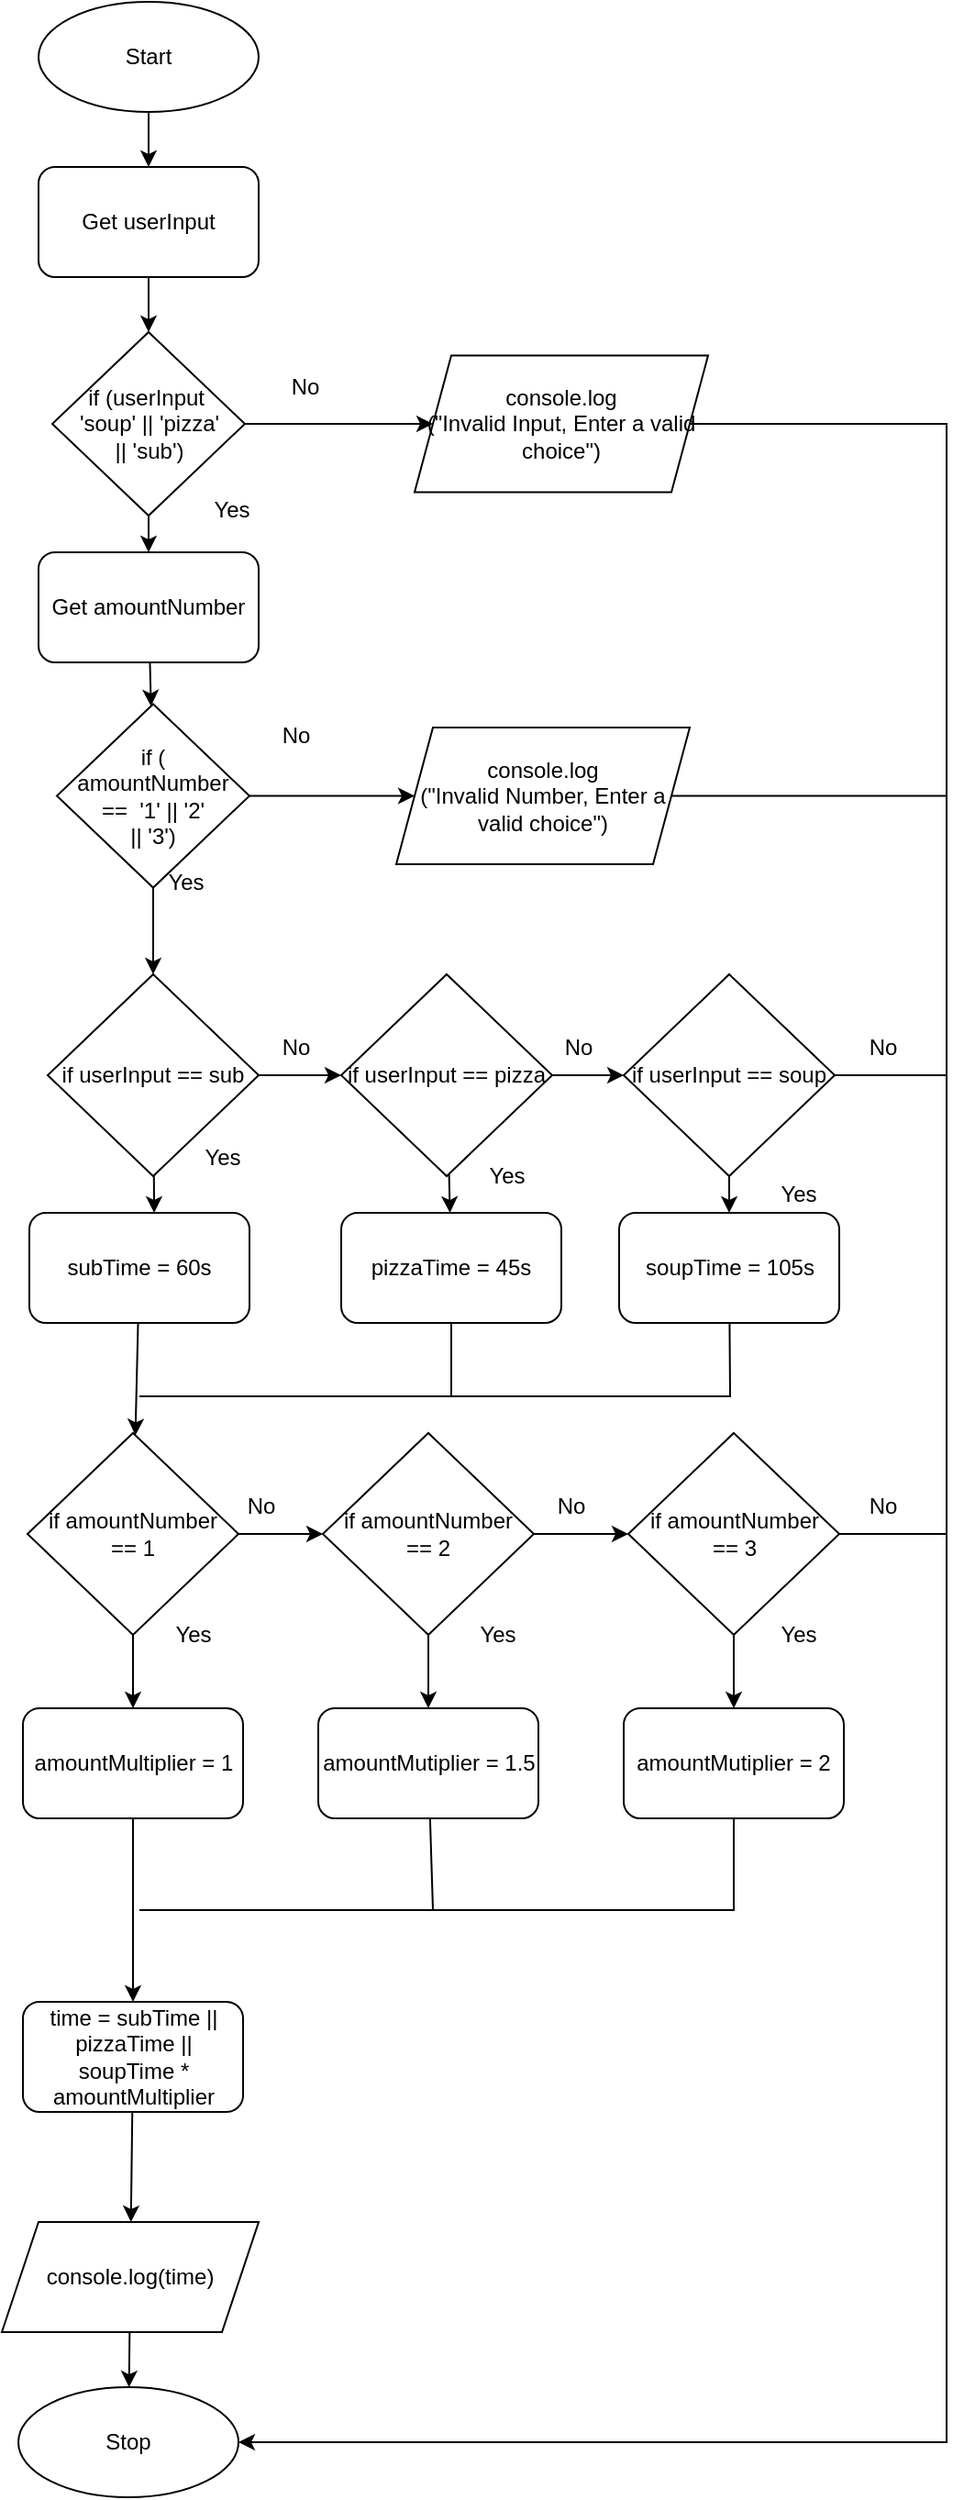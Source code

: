 <mxfile>
    <diagram id="bVoswQC8T6PlKmy4Bn8u" name="Page-1">
        <mxGraphModel dx="594" dy="569" grid="1" gridSize="10" guides="1" tooltips="1" connect="1" arrows="1" fold="1" page="1" pageScale="1" pageWidth="827" pageHeight="1169" math="0" shadow="0">
            <root>
                <mxCell id="0"/>
                <mxCell id="1" parent="0"/>
                <mxCell id="195" value="" style="edgeStyle=none;html=1;" edge="1" parent="1" source="3" target="194">
                    <mxGeometry relative="1" as="geometry"/>
                </mxCell>
                <mxCell id="3" value="Start" style="ellipse;whiteSpace=wrap;html=1;" parent="1" vertex="1">
                    <mxGeometry x="105" y="140" width="120" height="60" as="geometry"/>
                </mxCell>
                <mxCell id="4" value="Stop" style="ellipse;whiteSpace=wrap;html=1;" parent="1" vertex="1">
                    <mxGeometry x="94" y="1440" width="120" height="60" as="geometry"/>
                </mxCell>
                <mxCell id="125" value="" style="edgeStyle=none;html=1;" parent="1" source="18" target="4" edge="1">
                    <mxGeometry relative="1" as="geometry"/>
                </mxCell>
                <mxCell id="18" value="console.log(time)" style="shape=parallelogram;perimeter=parallelogramPerimeter;whiteSpace=wrap;html=1;fixedSize=1;" parent="1" vertex="1">
                    <mxGeometry x="85" y="1350" width="140" height="60" as="geometry"/>
                </mxCell>
                <mxCell id="92" value="" style="edgeStyle=none;rounded=0;html=1;fontSize=10;" parent="1" source="31" target="90" edge="1">
                    <mxGeometry relative="1" as="geometry"/>
                </mxCell>
                <mxCell id="201" value="" style="edgeStyle=none;html=1;" edge="1" parent="1" source="31" target="200">
                    <mxGeometry relative="1" as="geometry"/>
                </mxCell>
                <mxCell id="31" value="if (userInput&amp;nbsp; &lt;br&gt;'soup' || 'pizza'&lt;br&gt;|| 'sub')" style="rhombus;whiteSpace=wrap;html=1;" parent="1" vertex="1">
                    <mxGeometry x="112.5" y="320" width="105" height="100" as="geometry"/>
                </mxCell>
                <mxCell id="139" value="" style="edgeStyle=none;html=1;" parent="1" source="57" target="138" edge="1">
                    <mxGeometry relative="1" as="geometry"/>
                </mxCell>
                <mxCell id="150" value="" style="edgeStyle=none;html=1;entryX=0.567;entryY=0;entryDx=0;entryDy=0;entryPerimeter=0;" parent="1" source="57" target="96" edge="1">
                    <mxGeometry relative="1" as="geometry"/>
                </mxCell>
                <mxCell id="57" value="if userInput == sub" style="rhombus;whiteSpace=wrap;html=1;" parent="1" vertex="1">
                    <mxGeometry x="110" y="670" width="115" height="110" as="geometry"/>
                </mxCell>
                <mxCell id="93" style="edgeStyle=none;rounded=0;html=1;entryX=1;entryY=0.5;entryDx=0;entryDy=0;fontSize=10;" parent="1" source="90" target="4" edge="1">
                    <mxGeometry relative="1" as="geometry">
                        <Array as="points">
                            <mxPoint x="600" y="370"/>
                            <mxPoint x="600" y="510"/>
                            <mxPoint x="600" y="1470"/>
                        </Array>
                    </mxGeometry>
                </mxCell>
                <mxCell id="90" value="console.log&lt;br&gt;(&quot;Invalid Input, Enter a valid choice&quot;)" style="shape=parallelogram;perimeter=parallelogramPerimeter;whiteSpace=wrap;html=1;fixedSize=1;" parent="1" vertex="1">
                    <mxGeometry x="310" y="332.75" width="160" height="74.5" as="geometry"/>
                </mxCell>
                <mxCell id="158" value="" style="edgeStyle=none;html=1;" parent="1" source="96" target="157" edge="1">
                    <mxGeometry relative="1" as="geometry"/>
                </mxCell>
                <mxCell id="96" value="subTime = 60s" style="rounded=1;whiteSpace=wrap;html=1;" parent="1" vertex="1">
                    <mxGeometry x="100" y="800" width="120" height="60" as="geometry"/>
                </mxCell>
                <mxCell id="109" value="&lt;span style=&quot;font-size: 12px&quot;&gt;No&lt;/span&gt;" style="text;html=1;align=center;verticalAlign=middle;resizable=0;points=[];autosize=1;strokeColor=none;fillColor=none;fontSize=10;" parent="1" vertex="1">
                    <mxGeometry x="235" y="340" width="30" height="20" as="geometry"/>
                </mxCell>
                <mxCell id="126" value="&lt;font style=&quot;font-size: 12px&quot;&gt;Yes&lt;/font&gt;" style="text;html=1;align=center;verticalAlign=middle;resizable=0;points=[];autosize=1;strokeColor=none;fillColor=none;fontSize=10;" parent="1" vertex="1">
                    <mxGeometry x="165" y="610" width="40" height="20" as="geometry"/>
                </mxCell>
                <mxCell id="134" value="" style="edgeStyle=none;html=1;" parent="1" source="129" target="133" edge="1">
                    <mxGeometry relative="1" as="geometry"/>
                </mxCell>
                <mxCell id="136" style="edgeStyle=none;html=1;entryX=0.5;entryY=0;entryDx=0;entryDy=0;endArrow=classic;endFill=1;" parent="1" source="129" target="57" edge="1">
                    <mxGeometry relative="1" as="geometry"/>
                </mxCell>
                <mxCell id="129" value="if (&lt;br&gt;amountNumber&lt;br&gt;==&amp;nbsp; '1' || '2'&lt;br&gt;|| '3')" style="rhombus;whiteSpace=wrap;html=1;" parent="1" vertex="1">
                    <mxGeometry x="115" y="522.75" width="105" height="100" as="geometry"/>
                </mxCell>
                <mxCell id="130" value="&lt;span style=&quot;font-size: 12px&quot;&gt;No&lt;/span&gt;" style="text;html=1;align=center;verticalAlign=middle;resizable=0;points=[];autosize=1;strokeColor=none;fillColor=none;fontSize=10;" parent="1" vertex="1">
                    <mxGeometry x="230" y="530" width="30" height="20" as="geometry"/>
                </mxCell>
                <mxCell id="135" style="edgeStyle=none;html=1;endArrow=none;endFill=0;" parent="1" source="133" edge="1">
                    <mxGeometry relative="1" as="geometry">
                        <mxPoint x="600" y="572.75" as="targetPoint"/>
                    </mxGeometry>
                </mxCell>
                <mxCell id="133" value="console.log&lt;br&gt;(&quot;Invalid Number, Enter a valid choice&quot;)" style="shape=parallelogram;perimeter=parallelogramPerimeter;whiteSpace=wrap;html=1;fixedSize=1;" parent="1" vertex="1">
                    <mxGeometry x="300" y="535.5" width="160" height="74.5" as="geometry"/>
                </mxCell>
                <mxCell id="137" value="&lt;font style=&quot;font-size: 12px&quot;&gt;Yes&lt;/font&gt;" style="text;html=1;align=center;verticalAlign=middle;resizable=0;points=[];autosize=1;strokeColor=none;fillColor=none;fontSize=10;" parent="1" vertex="1">
                    <mxGeometry x="190" y="407.25" width="40" height="20" as="geometry"/>
                </mxCell>
                <mxCell id="148" value="" style="edgeStyle=none;html=1;" parent="1" source="138" target="147" edge="1">
                    <mxGeometry relative="1" as="geometry"/>
                </mxCell>
                <mxCell id="149" value="" style="edgeStyle=none;html=1;" parent="1" source="138" target="142" edge="1">
                    <mxGeometry relative="1" as="geometry"/>
                </mxCell>
                <mxCell id="138" value="if userInput == pizza" style="rhombus;whiteSpace=wrap;html=1;" parent="1" vertex="1">
                    <mxGeometry x="270" y="670" width="115" height="110" as="geometry"/>
                </mxCell>
                <mxCell id="159" style="edgeStyle=none;html=1;rounded=0;endArrow=none;endFill=0;" parent="1" source="142" edge="1">
                    <mxGeometry relative="1" as="geometry">
                        <mxPoint x="160" y="900" as="targetPoint"/>
                        <Array as="points">
                            <mxPoint x="330" y="900"/>
                        </Array>
                    </mxGeometry>
                </mxCell>
                <mxCell id="142" value="pizzaTime = 45s" style="rounded=1;whiteSpace=wrap;html=1;" parent="1" vertex="1">
                    <mxGeometry x="270" y="800" width="120" height="60" as="geometry"/>
                </mxCell>
                <mxCell id="160" style="edgeStyle=none;html=1;rounded=0;endArrow=none;endFill=0;" parent="1" source="143" edge="1">
                    <mxGeometry relative="1" as="geometry">
                        <mxPoint x="330" y="900" as="targetPoint"/>
                        <Array as="points">
                            <mxPoint x="482" y="900"/>
                        </Array>
                    </mxGeometry>
                </mxCell>
                <mxCell id="143" value="soupTime = 105s" style="rounded=1;whiteSpace=wrap;html=1;" parent="1" vertex="1">
                    <mxGeometry x="421.5" y="800" width="120" height="60" as="geometry"/>
                </mxCell>
                <mxCell id="151" value="" style="edgeStyle=none;html=1;" parent="1" source="147" target="143" edge="1">
                    <mxGeometry relative="1" as="geometry"/>
                </mxCell>
                <mxCell id="192" style="edgeStyle=none;rounded=0;html=1;endArrow=none;endFill=0;" parent="1" source="147" edge="1">
                    <mxGeometry relative="1" as="geometry">
                        <mxPoint x="600" y="725" as="targetPoint"/>
                    </mxGeometry>
                </mxCell>
                <mxCell id="147" value="if userInput == soup" style="rhombus;whiteSpace=wrap;html=1;" parent="1" vertex="1">
                    <mxGeometry x="424" y="670" width="115" height="110" as="geometry"/>
                </mxCell>
                <mxCell id="152" value="&lt;font style=&quot;font-size: 12px&quot;&gt;Yes&lt;/font&gt;" style="text;html=1;align=center;verticalAlign=middle;resizable=0;points=[];autosize=1;strokeColor=none;fillColor=none;fontSize=10;" parent="1" vertex="1">
                    <mxGeometry x="185" y="760" width="40" height="20" as="geometry"/>
                </mxCell>
                <mxCell id="153" value="&lt;span style=&quot;font-size: 12px&quot;&gt;No&lt;/span&gt;" style="text;html=1;align=center;verticalAlign=middle;resizable=0;points=[];autosize=1;strokeColor=none;fillColor=none;fontSize=10;" parent="1" vertex="1">
                    <mxGeometry x="230" y="700" width="30" height="20" as="geometry"/>
                </mxCell>
                <mxCell id="154" value="&lt;span style=&quot;font-size: 12px&quot;&gt;No&lt;/span&gt;" style="text;html=1;align=center;verticalAlign=middle;resizable=0;points=[];autosize=1;strokeColor=none;fillColor=none;fontSize=10;" parent="1" vertex="1">
                    <mxGeometry x="384" y="700" width="30" height="20" as="geometry"/>
                </mxCell>
                <mxCell id="155" value="&lt;font style=&quot;font-size: 12px&quot;&gt;Yes&lt;/font&gt;" style="text;html=1;align=center;verticalAlign=middle;resizable=0;points=[];autosize=1;strokeColor=none;fillColor=none;fontSize=10;" parent="1" vertex="1">
                    <mxGeometry x="340" y="770" width="40" height="20" as="geometry"/>
                </mxCell>
                <mxCell id="156" value="&lt;font style=&quot;font-size: 12px&quot;&gt;Yes&lt;/font&gt;" style="text;html=1;align=center;verticalAlign=middle;resizable=0;points=[];autosize=1;strokeColor=none;fillColor=none;fontSize=10;" parent="1" vertex="1">
                    <mxGeometry x="499" y="780" width="40" height="20" as="geometry"/>
                </mxCell>
                <mxCell id="162" value="" style="edgeStyle=none;rounded=0;html=1;endArrow=classic;endFill=1;" parent="1" source="157" target="161" edge="1">
                    <mxGeometry relative="1" as="geometry"/>
                </mxCell>
                <mxCell id="176" value="" style="edgeStyle=none;rounded=0;html=1;endArrow=classic;endFill=1;" parent="1" source="157" target="175" edge="1">
                    <mxGeometry relative="1" as="geometry"/>
                </mxCell>
                <mxCell id="157" value="if amountNumber &lt;br&gt;== 1" style="rhombus;whiteSpace=wrap;html=1;" parent="1" vertex="1">
                    <mxGeometry x="99" y="920" width="115" height="110" as="geometry"/>
                </mxCell>
                <mxCell id="164" value="" style="edgeStyle=none;rounded=0;html=1;endArrow=classic;endFill=1;" parent="1" source="161" target="163" edge="1">
                    <mxGeometry relative="1" as="geometry"/>
                </mxCell>
                <mxCell id="179" value="" style="edgeStyle=none;rounded=0;html=1;endArrow=classic;endFill=1;" parent="1" source="161" target="178" edge="1">
                    <mxGeometry relative="1" as="geometry"/>
                </mxCell>
                <mxCell id="161" value="if amountNumber &lt;br&gt;== 2" style="rhombus;whiteSpace=wrap;html=1;" parent="1" vertex="1">
                    <mxGeometry x="260" y="920" width="115" height="110" as="geometry"/>
                </mxCell>
                <mxCell id="172" style="edgeStyle=none;rounded=0;html=1;endArrow=none;endFill=0;" parent="1" source="163" edge="1">
                    <mxGeometry relative="1" as="geometry">
                        <mxPoint x="600" y="975" as="targetPoint"/>
                    </mxGeometry>
                </mxCell>
                <mxCell id="183" value="" style="edgeStyle=none;rounded=0;html=1;endArrow=classic;endFill=1;" parent="1" source="163" target="182" edge="1">
                    <mxGeometry relative="1" as="geometry"/>
                </mxCell>
                <mxCell id="163" value="if amountNumber &lt;br&gt;== 3" style="rhombus;whiteSpace=wrap;html=1;" parent="1" vertex="1">
                    <mxGeometry x="426.5" y="920" width="115" height="110" as="geometry"/>
                </mxCell>
                <mxCell id="166" value="&lt;font style=&quot;font-size: 12px&quot;&gt;Yes&lt;/font&gt;" style="text;html=1;align=center;verticalAlign=middle;resizable=0;points=[];autosize=1;strokeColor=none;fillColor=none;fontSize=10;" parent="1" vertex="1">
                    <mxGeometry x="169" y="1020" width="40" height="20" as="geometry"/>
                </mxCell>
                <mxCell id="167" value="&lt;font style=&quot;font-size: 12px&quot;&gt;Yes&lt;/font&gt;" style="text;html=1;align=center;verticalAlign=middle;resizable=0;points=[];autosize=1;strokeColor=none;fillColor=none;fontSize=10;" parent="1" vertex="1">
                    <mxGeometry x="335" y="1020" width="40" height="20" as="geometry"/>
                </mxCell>
                <mxCell id="169" value="&lt;font style=&quot;font-size: 12px&quot;&gt;Yes&lt;/font&gt;" style="text;html=1;align=center;verticalAlign=middle;resizable=0;points=[];autosize=1;strokeColor=none;fillColor=none;fontSize=10;" parent="1" vertex="1">
                    <mxGeometry x="499" y="1020" width="40" height="20" as="geometry"/>
                </mxCell>
                <mxCell id="170" value="&lt;span style=&quot;font-size: 12px&quot;&gt;No&lt;/span&gt;" style="text;html=1;align=center;verticalAlign=middle;resizable=0;points=[];autosize=1;strokeColor=none;fillColor=none;fontSize=10;" parent="1" vertex="1">
                    <mxGeometry x="211.25" y="950" width="30" height="20" as="geometry"/>
                </mxCell>
                <mxCell id="171" value="&lt;span style=&quot;font-size: 12px&quot;&gt;No&lt;/span&gt;" style="text;html=1;align=center;verticalAlign=middle;resizable=0;points=[];autosize=1;strokeColor=none;fillColor=none;fontSize=10;" parent="1" vertex="1">
                    <mxGeometry x="380" y="950" width="30" height="20" as="geometry"/>
                </mxCell>
                <mxCell id="173" value="&lt;span style=&quot;font-size: 12px&quot;&gt;No&lt;/span&gt;" style="text;html=1;align=center;verticalAlign=middle;resizable=0;points=[];autosize=1;strokeColor=none;fillColor=none;fontSize=10;" parent="1" vertex="1">
                    <mxGeometry x="550" y="950" width="30" height="20" as="geometry"/>
                </mxCell>
                <mxCell id="189" value="" style="edgeStyle=none;rounded=0;html=1;endArrow=classic;endFill=1;" parent="1" source="175" target="184" edge="1">
                    <mxGeometry relative="1" as="geometry"/>
                </mxCell>
                <mxCell id="175" value="amountMultiplier = 1" style="rounded=1;whiteSpace=wrap;html=1;" parent="1" vertex="1">
                    <mxGeometry x="96.5" y="1070" width="120" height="60" as="geometry"/>
                </mxCell>
                <mxCell id="186" value="" style="edgeStyle=none;rounded=0;html=1;endArrow=none;endFill=0;" parent="1" source="178" edge="1">
                    <mxGeometry relative="1" as="geometry">
                        <mxPoint x="160" y="1180" as="targetPoint"/>
                        <Array as="points">
                            <mxPoint x="320" y="1180"/>
                        </Array>
                    </mxGeometry>
                </mxCell>
                <mxCell id="178" value="amountMutiplier = 1.5" style="rounded=1;whiteSpace=wrap;html=1;" parent="1" vertex="1">
                    <mxGeometry x="257.5" y="1070" width="120" height="60" as="geometry"/>
                </mxCell>
                <mxCell id="191" style="edgeStyle=none;rounded=0;html=1;endArrow=none;endFill=0;" parent="1" source="182" edge="1">
                    <mxGeometry relative="1" as="geometry">
                        <mxPoint x="320" y="1180" as="targetPoint"/>
                        <Array as="points">
                            <mxPoint x="484" y="1180"/>
                        </Array>
                    </mxGeometry>
                </mxCell>
                <mxCell id="182" value="amountMutiplier = 2" style="rounded=1;whiteSpace=wrap;html=1;" parent="1" vertex="1">
                    <mxGeometry x="424" y="1070" width="120" height="60" as="geometry"/>
                </mxCell>
                <mxCell id="190" value="" style="edgeStyle=none;rounded=0;html=1;endArrow=classic;endFill=1;" parent="1" source="184" target="18" edge="1">
                    <mxGeometry relative="1" as="geometry"/>
                </mxCell>
                <mxCell id="184" value="time = subTime || pizzaTime || soupTime * amountMultiplier" style="rounded=1;whiteSpace=wrap;html=1;" parent="1" vertex="1">
                    <mxGeometry x="96.5" y="1230" width="120" height="60" as="geometry"/>
                </mxCell>
                <mxCell id="193" value="&lt;span style=&quot;font-size: 12px&quot;&gt;No&lt;/span&gt;" style="text;html=1;align=center;verticalAlign=middle;resizable=0;points=[];autosize=1;strokeColor=none;fillColor=none;fontSize=10;" parent="1" vertex="1">
                    <mxGeometry x="550" y="700" width="30" height="20" as="geometry"/>
                </mxCell>
                <mxCell id="198" style="edgeStyle=none;html=1;entryX=0.5;entryY=0;entryDx=0;entryDy=0;" edge="1" parent="1" source="194" target="31">
                    <mxGeometry relative="1" as="geometry"/>
                </mxCell>
                <mxCell id="194" value="&lt;span&gt;Get userInput&lt;/span&gt;" style="rounded=1;whiteSpace=wrap;html=1;" vertex="1" parent="1">
                    <mxGeometry x="105" y="230" width="120" height="60" as="geometry"/>
                </mxCell>
                <mxCell id="202" value="" style="edgeStyle=none;html=1;" edge="1" parent="1" source="200" target="129">
                    <mxGeometry relative="1" as="geometry"/>
                </mxCell>
                <mxCell id="200" value="&lt;span&gt;Get amountNumber&lt;/span&gt;" style="rounded=1;whiteSpace=wrap;html=1;" vertex="1" parent="1">
                    <mxGeometry x="105" y="440" width="120" height="60" as="geometry"/>
                </mxCell>
            </root>
        </mxGraphModel>
    </diagram>
</mxfile>